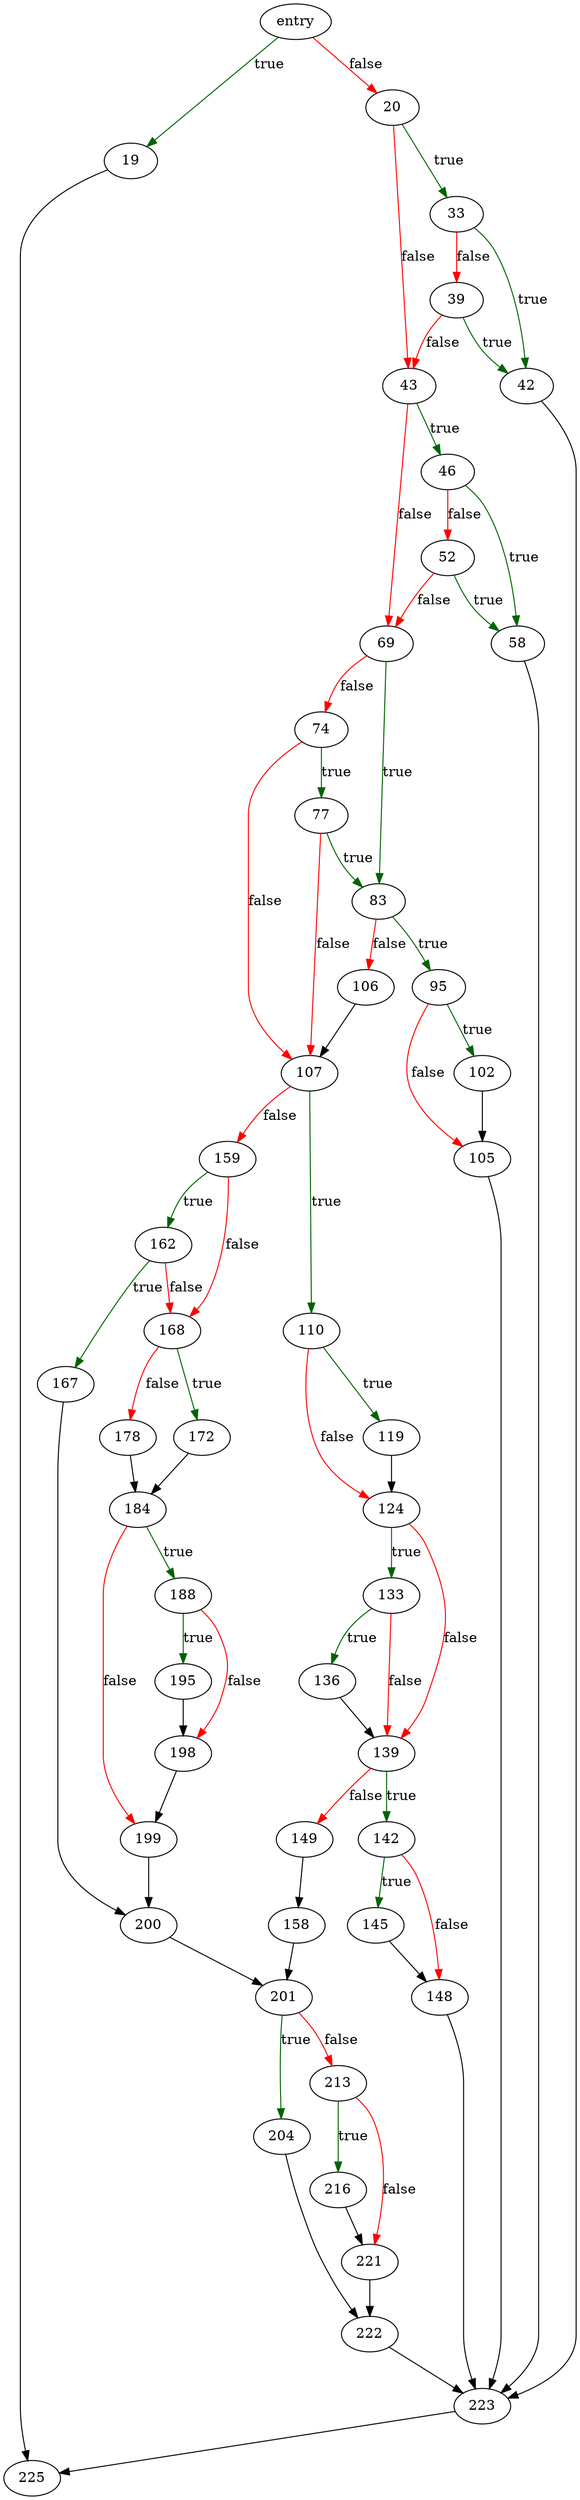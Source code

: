 digraph "unixLock" {
	// Node definitions.
	2 [label=entry];
	19;
	20;
	33;
	39;
	42;
	43;
	46;
	52;
	58;
	69;
	74;
	77;
	83;
	95;
	102;
	105;
	106;
	107;
	110;
	119;
	124;
	133;
	136;
	139;
	142;
	145;
	148;
	149;
	158;
	159;
	162;
	167;
	168;
	172;
	178;
	184;
	188;
	195;
	198;
	199;
	200;
	201;
	204;
	213;
	216;
	221;
	222;
	223;
	225;

	// Edge definitions.
	2 -> 19 [
		color=darkgreen
		label=true
	];
	2 -> 20 [
		color=red
		label=false
	];
	19 -> 225;
	20 -> 33 [
		color=darkgreen
		label=true
	];
	20 -> 43 [
		color=red
		label=false
	];
	33 -> 39 [
		color=red
		label=false
	];
	33 -> 42 [
		color=darkgreen
		label=true
	];
	39 -> 42 [
		color=darkgreen
		label=true
	];
	39 -> 43 [
		color=red
		label=false
	];
	42 -> 223;
	43 -> 46 [
		color=darkgreen
		label=true
	];
	43 -> 69 [
		color=red
		label=false
	];
	46 -> 52 [
		color=red
		label=false
	];
	46 -> 58 [
		color=darkgreen
		label=true
	];
	52 -> 58 [
		color=darkgreen
		label=true
	];
	52 -> 69 [
		color=red
		label=false
	];
	58 -> 223;
	69 -> 74 [
		color=red
		label=false
	];
	69 -> 83 [
		color=darkgreen
		label=true
	];
	74 -> 77 [
		color=darkgreen
		label=true
	];
	74 -> 107 [
		color=red
		label=false
	];
	77 -> 83 [
		color=darkgreen
		label=true
	];
	77 -> 107 [
		color=red
		label=false
	];
	83 -> 95 [
		color=darkgreen
		label=true
	];
	83 -> 106 [
		color=red
		label=false
	];
	95 -> 102 [
		color=darkgreen
		label=true
	];
	95 -> 105 [
		color=red
		label=false
	];
	102 -> 105;
	105 -> 223;
	106 -> 107;
	107 -> 110 [
		color=darkgreen
		label=true
	];
	107 -> 159 [
		color=red
		label=false
	];
	110 -> 119 [
		color=darkgreen
		label=true
	];
	110 -> 124 [
		color=red
		label=false
	];
	119 -> 124;
	124 -> 133 [
		color=darkgreen
		label=true
	];
	124 -> 139 [
		color=red
		label=false
	];
	133 -> 136 [
		color=darkgreen
		label=true
	];
	133 -> 139 [
		color=red
		label=false
	];
	136 -> 139;
	139 -> 142 [
		color=darkgreen
		label=true
	];
	139 -> 149 [
		color=red
		label=false
	];
	142 -> 145 [
		color=darkgreen
		label=true
	];
	142 -> 148 [
		color=red
		label=false
	];
	145 -> 148;
	148 -> 223;
	149 -> 158;
	158 -> 201;
	159 -> 162 [
		color=darkgreen
		label=true
	];
	159 -> 168 [
		color=red
		label=false
	];
	162 -> 167 [
		color=darkgreen
		label=true
	];
	162 -> 168 [
		color=red
		label=false
	];
	167 -> 200;
	168 -> 172 [
		color=darkgreen
		label=true
	];
	168 -> 178 [
		color=red
		label=false
	];
	172 -> 184;
	178 -> 184;
	184 -> 188 [
		color=darkgreen
		label=true
	];
	184 -> 199 [
		color=red
		label=false
	];
	188 -> 195 [
		color=darkgreen
		label=true
	];
	188 -> 198 [
		color=red
		label=false
	];
	195 -> 198;
	198 -> 199;
	199 -> 200;
	200 -> 201;
	201 -> 204 [
		color=darkgreen
		label=true
	];
	201 -> 213 [
		color=red
		label=false
	];
	204 -> 222;
	213 -> 216 [
		color=darkgreen
		label=true
	];
	213 -> 221 [
		color=red
		label=false
	];
	216 -> 221;
	221 -> 222;
	222 -> 223;
	223 -> 225;
}